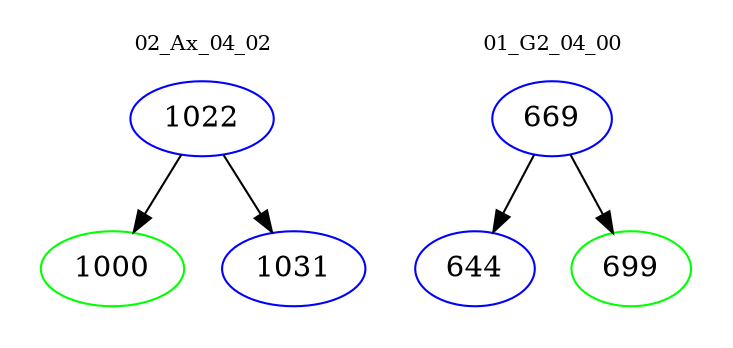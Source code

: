 digraph{
subgraph cluster_0 {
color = white
label = "02_Ax_04_02";
fontsize=10;
T0_1022 [label="1022", color="blue"]
T0_1022 -> T0_1000 [color="black"]
T0_1000 [label="1000", color="green"]
T0_1022 -> T0_1031 [color="black"]
T0_1031 [label="1031", color="blue"]
}
subgraph cluster_1 {
color = white
label = "01_G2_04_00";
fontsize=10;
T1_669 [label="669", color="blue"]
T1_669 -> T1_644 [color="black"]
T1_644 [label="644", color="blue"]
T1_669 -> T1_699 [color="black"]
T1_699 [label="699", color="green"]
}
}
